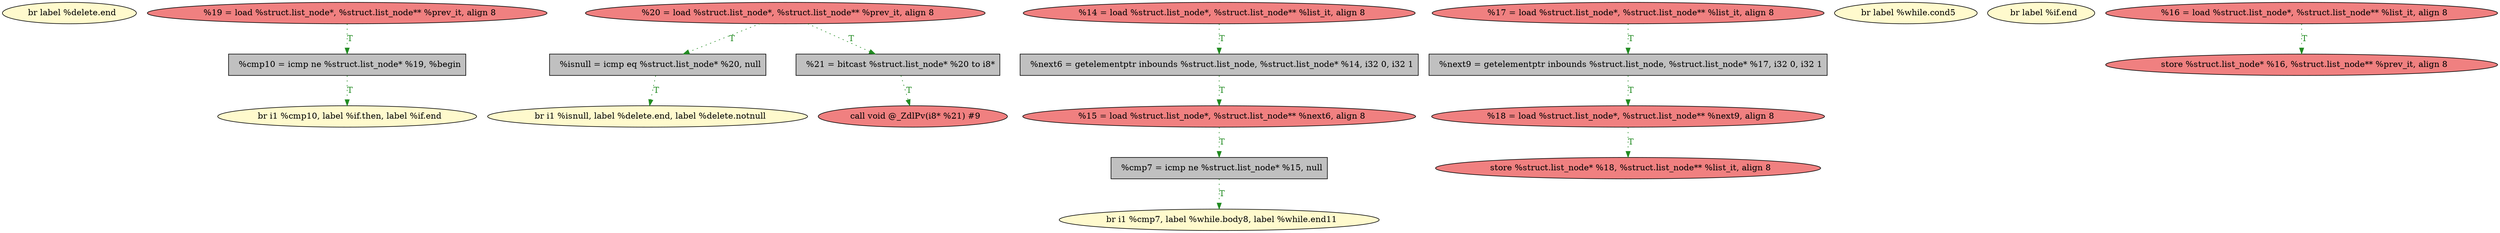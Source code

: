 
digraph G {


node1217 [fillcolor=lemonchiffon,label="  br label %delete.end",shape=ellipse,style=filled ]
node1216 [fillcolor=grey,label="  %cmp10 = icmp ne %struct.list_node* %19, %begin",shape=rectangle,style=filled ]
node1203 [fillcolor=lemonchiffon,label="  br i1 %isnull, label %delete.end, label %delete.notnull",shape=ellipse,style=filled ]
node1211 [fillcolor=lightcoral,label="  %14 = load %struct.list_node*, %struct.list_node** %list_it, align 8",shape=ellipse,style=filled ]
node1214 [fillcolor=lightcoral,label="  %18 = load %struct.list_node*, %struct.list_node** %next9, align 8",shape=ellipse,style=filled ]
node1204 [fillcolor=lemonchiffon,label="  br i1 %cmp7, label %while.body8, label %while.end11",shape=ellipse,style=filled ]
node1209 [fillcolor=lightcoral,label="  %15 = load %struct.list_node*, %struct.list_node** %next6, align 8",shape=ellipse,style=filled ]
node1207 [fillcolor=lightcoral,label="  %19 = load %struct.list_node*, %struct.list_node** %prev_it, align 8",shape=ellipse,style=filled ]
node1202 [fillcolor=lightcoral,label="  call void @_ZdlPv(i8* %21) #9",shape=ellipse,style=filled ]
node1200 [fillcolor=lemonchiffon,label="  br label %while.cond5",shape=ellipse,style=filled ]
node1213 [fillcolor=grey,label="  %next9 = getelementptr inbounds %struct.list_node, %struct.list_node* %17, i32 0, i32 1",shape=rectangle,style=filled ]
node1218 [fillcolor=lightcoral,label="  store %struct.list_node* %18, %struct.list_node** %list_it, align 8",shape=ellipse,style=filled ]
node1201 [fillcolor=lemonchiffon,label="  br label %if.end",shape=ellipse,style=filled ]
node1221 [fillcolor=grey,label="  %isnull = icmp eq %struct.list_node* %20, null",shape=rectangle,style=filled ]
node1206 [fillcolor=grey,label="  %cmp7 = icmp ne %struct.list_node* %15, null",shape=rectangle,style=filled ]
node1219 [fillcolor=lemonchiffon,label="  br i1 %cmp10, label %if.then, label %if.end",shape=ellipse,style=filled ]
node1205 [fillcolor=grey,label="  %21 = bitcast %struct.list_node* %20 to i8*",shape=rectangle,style=filled ]
node1210 [fillcolor=lightcoral,label="  %16 = load %struct.list_node*, %struct.list_node** %list_it, align 8",shape=ellipse,style=filled ]
node1215 [fillcolor=lightcoral,label="  store %struct.list_node* %16, %struct.list_node** %prev_it, align 8",shape=ellipse,style=filled ]
node1208 [fillcolor=lightcoral,label="  %20 = load %struct.list_node*, %struct.list_node** %prev_it, align 8",shape=ellipse,style=filled ]
node1220 [fillcolor=grey,label="  %next6 = getelementptr inbounds %struct.list_node, %struct.list_node* %14, i32 0, i32 1",shape=rectangle,style=filled ]
node1212 [fillcolor=lightcoral,label="  %17 = load %struct.list_node*, %struct.list_node** %list_it, align 8",shape=ellipse,style=filled ]

node1208->node1205 [style=dotted,color=forestgreen,label="T",fontcolor=forestgreen ]
node1205->node1202 [style=dotted,color=forestgreen,label="T",fontcolor=forestgreen ]
node1220->node1209 [style=dotted,color=forestgreen,label="T",fontcolor=forestgreen ]
node1206->node1204 [style=dotted,color=forestgreen,label="T",fontcolor=forestgreen ]
node1212->node1213 [style=dotted,color=forestgreen,label="T",fontcolor=forestgreen ]
node1207->node1216 [style=dotted,color=forestgreen,label="T",fontcolor=forestgreen ]
node1221->node1203 [style=dotted,color=forestgreen,label="T",fontcolor=forestgreen ]
node1216->node1219 [style=dotted,color=forestgreen,label="T",fontcolor=forestgreen ]
node1214->node1218 [style=dotted,color=forestgreen,label="T",fontcolor=forestgreen ]
node1210->node1215 [style=dotted,color=forestgreen,label="T",fontcolor=forestgreen ]
node1213->node1214 [style=dotted,color=forestgreen,label="T",fontcolor=forestgreen ]
node1208->node1221 [style=dotted,color=forestgreen,label="T",fontcolor=forestgreen ]
node1209->node1206 [style=dotted,color=forestgreen,label="T",fontcolor=forestgreen ]
node1211->node1220 [style=dotted,color=forestgreen,label="T",fontcolor=forestgreen ]


}
